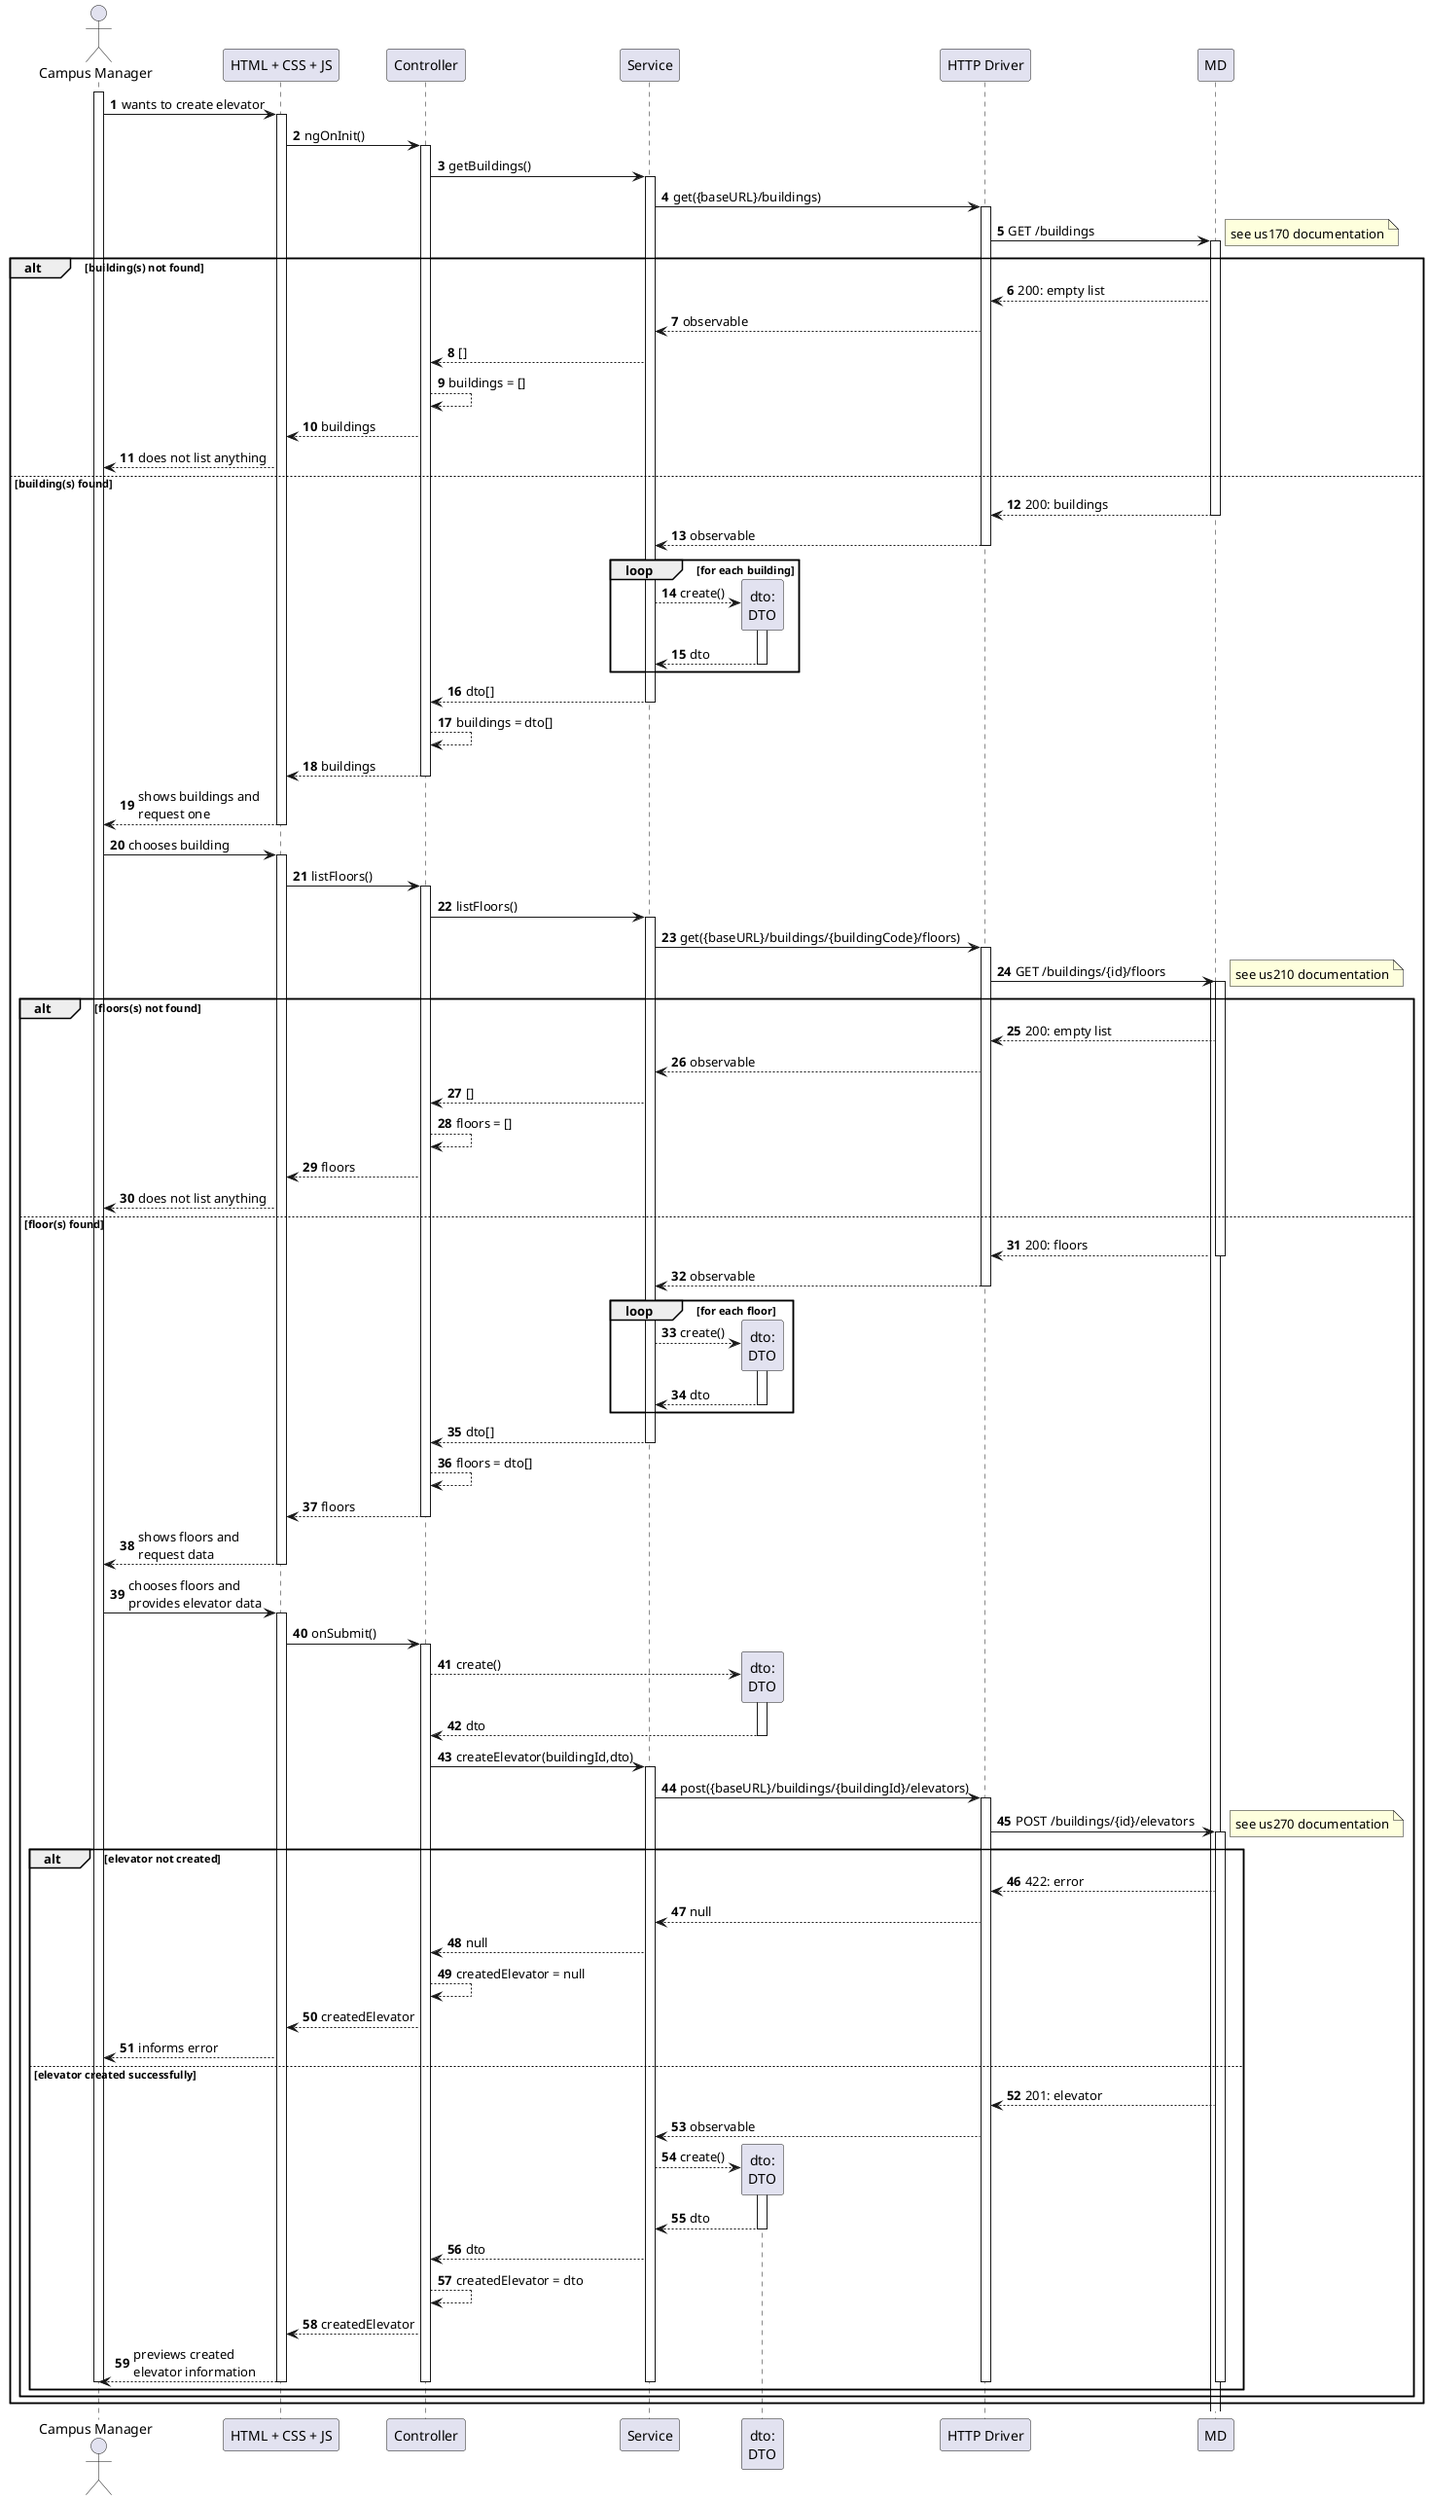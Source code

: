 @startuml
autonumber

actor "Campus Manager" as usr

participant "HTML + CSS + JS" as view
participant "Controller" as ctrl
participant "Service" as svc
participant "dto:\nDTO" as dto

participant "HTTP Driver" as http

participant "MD" as md

activate usr
usr -> view : wants to create elevator
    activate view
        view -> ctrl : ngOnInit()
        activate ctrl
            ctrl -> svc : getBuildings()
            activate svc
                svc -> http : get({baseURL}/buildings)
                activate http
                    http -> md : GET /buildings
        alt building(s) not found
            activate md
                note right : see us170 documentation
                md --> http : 200: empty list
                http --> svc : observable
                svc --> ctrl : []
                ctrl --> ctrl : buildings = []
                ctrl --> view : buildings
                view --> usr : does not list anything
        else building(s) found
                md --> http : 200: buildings
            deactivate md
            http --> svc : observable
            deactivate http

            loop for each building
                svc --> dto** : create()
                activate dto
                    dto --> svc : dto
                deactivate dto
            end

            svc --> ctrl : dto[]
            deactivate svc

            ctrl --> ctrl : buildings = dto[]
            ctrl --> view : buildings
            deactivate ctrl

            view --> usr : shows buildings and \nrequest one
        deactivate view

        usr -> view : chooses building
        activate view
            view -> ctrl : listFloors()
            activate ctrl
                ctrl -> svc : listFloors()
                activate svc
                    svc -> http : get({baseURL}/buildings/{buildingCode}/floors)
                    activate http
                        http -> md : GET /buildings/{id}/floors
            activate md
             alt floors(s) not found
                activate md
                    note right : see us210 documentation
                    md --> http : 200: empty list
                    http --> svc : observable
                    svc --> ctrl : []
                    ctrl --> ctrl : floors = []
                    ctrl --> view : floors
                    view --> usr : does not list anything
             else floor(s) found
                md --> http : 200: floors
                deactivate md
                    http --> svc : observable
                    deactivate http

                    loop for each floor
                        svc --> dto** : create()
                        activate dto
                            dto --> svc : dto
                        deactivate dto
                    end

                    svc --> ctrl : dto[]
                deactivate svc

                ctrl --> ctrl : floors = dto[]
                ctrl --> view : floors
            deactivate ctrl
            view --> usr : shows floors and \nrequest data
        deactivate view

        usr -> view : chooses floors and\nprovides elevator data
        activate view
            view -> ctrl : onSubmit()
            activate ctrl
                ctrl --> dto** : create()
                activate dto
                    dto --> ctrl : dto
                deactivate dto

                ctrl -> svc : createElevator(buildingId,dto)
                activate svc

                    svc -> http : post({baseURL}/buildings/{buildingId}/elevators)
                    activate http
                        http -> md : POST /buildings/{id}/elevators
            activate md
                note right : see us270 documentation
                alt elevator not created
                    md --> http : 422: error
                    http --> svc : null
                    svc --> ctrl : null
                    ctrl --> ctrl : createdElevator = null
                    ctrl --> view : createdElevator
                    view --> usr : informs error

                else elevator created successfully

                    md --> http : 201: elevator
                    http --> svc : observable

                    svc --> dto** : create()
                    activate dto
                        dto --> svc : dto
                    deactivate dto

                    svc --> ctrl : dto

                    ctrl --> ctrl : createdElevator = dto
                    ctrl --> view : createdElevator
                    view --> usr : previews created \nelevator information

                    deactivate md
                    deactivate http
                    deactivate svc
                    deactivate ctrl
                    deactivate view

                    deactivate usr
                end
            end
            end
@enduml
